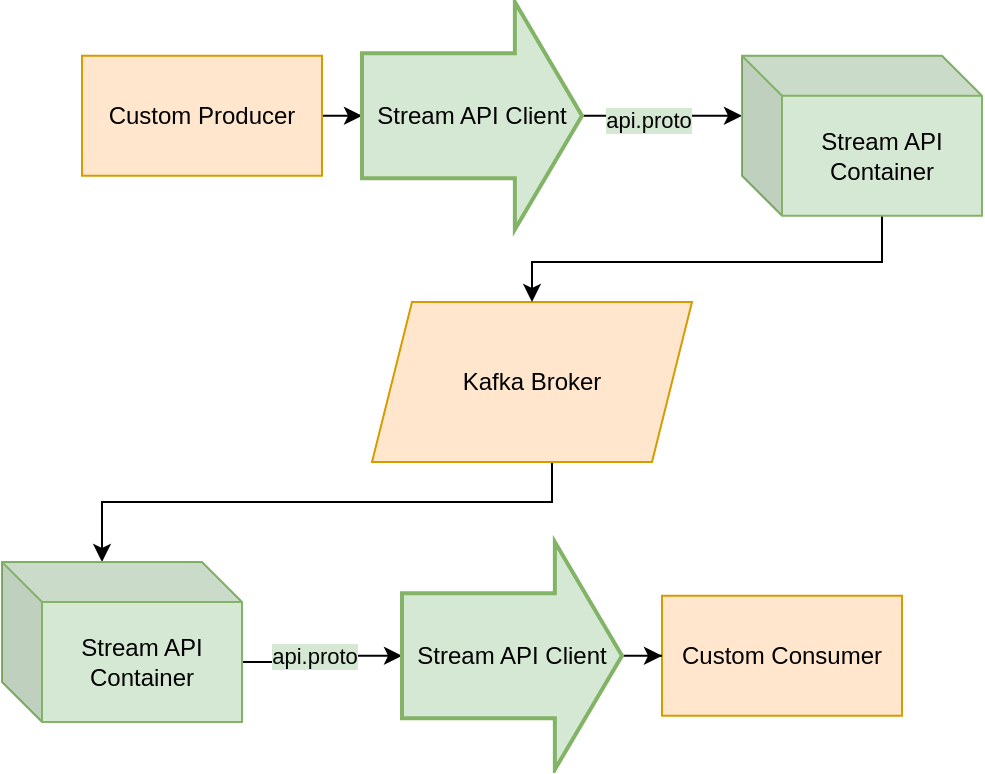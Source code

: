 <mxfile version="24.5.3" type="device">
  <diagram name="Page-1" id="y8giEutc8jcGOrclO3tf">
    <mxGraphModel dx="1158" dy="635" grid="1" gridSize="10" guides="1" tooltips="1" connect="1" arrows="1" fold="1" page="1" pageScale="1" pageWidth="850" pageHeight="1100" math="0" shadow="0">
      <root>
        <mxCell id="0" />
        <mxCell id="1" parent="0" />
        <mxCell id="5Ov0BVwA9ShONvZtSIj1-40" style="edgeStyle=orthogonalEdgeStyle;rounded=0;orthogonalLoop=1;jettySize=auto;html=1;exitX=0.5;exitY=1;exitDx=0;exitDy=0;entryX=0;entryY=0;entryDx=50;entryDy=0;entryPerimeter=0;" edge="1" parent="1" target="5Ov0BVwA9ShONvZtSIj1-45">
          <mxGeometry relative="1" as="geometry">
            <mxPoint x="435" y="460" as="sourcePoint" />
            <mxPoint x="240" y="516.87" as="targetPoint" />
            <Array as="points">
              <mxPoint x="435" y="480" />
              <mxPoint x="210" y="480" />
            </Array>
          </mxGeometry>
        </mxCell>
        <mxCell id="5Ov0BVwA9ShONvZtSIj1-5" value="Kafka Broker" style="shape=parallelogram;perimeter=parallelogramPerimeter;whiteSpace=wrap;html=1;fixedSize=1;fillColor=#ffe6cc;strokeColor=#d79b00;" vertex="1" parent="1">
          <mxGeometry x="345" y="380" width="160" height="80" as="geometry" />
        </mxCell>
        <mxCell id="5Ov0BVwA9ShONvZtSIj1-21" value="Custom Consumer" style="whiteSpace=wrap;html=1;fillColor=#ffe6cc;strokeColor=#d79b00;" vertex="1" parent="1">
          <mxGeometry x="490" y="526.87" width="120" height="60" as="geometry" />
        </mxCell>
        <mxCell id="5Ov0BVwA9ShONvZtSIj1-34" value="" style="edgeStyle=orthogonalEdgeStyle;rounded=0;orthogonalLoop=1;jettySize=auto;html=1;entryX=0;entryY=0.5;entryDx=0;entryDy=0;entryPerimeter=0;" edge="1" parent="1" source="5Ov0BVwA9ShONvZtSIj1-19" target="5Ov0BVwA9ShONvZtSIj1-30">
          <mxGeometry relative="1" as="geometry">
            <mxPoint x="330" y="286.87" as="targetPoint" />
          </mxGeometry>
        </mxCell>
        <mxCell id="5Ov0BVwA9ShONvZtSIj1-19" value="Custom Producer" style="whiteSpace=wrap;html=1;fillColor=#ffe6cc;strokeColor=#d79b00;" vertex="1" parent="1">
          <mxGeometry x="200" y="256.87" width="120" height="60" as="geometry" />
        </mxCell>
        <mxCell id="5Ov0BVwA9ShONvZtSIj1-39" style="edgeStyle=orthogonalEdgeStyle;rounded=0;orthogonalLoop=1;jettySize=auto;html=1;entryX=0.5;entryY=0;entryDx=0;entryDy=0;exitX=0;exitY=0;exitDx=70;exitDy=80;exitPerimeter=0;" edge="1" parent="1" source="5Ov0BVwA9ShONvZtSIj1-43" target="5Ov0BVwA9ShONvZtSIj1-5">
          <mxGeometry relative="1" as="geometry">
            <mxPoint x="570" y="326.87" as="sourcePoint" />
            <Array as="points">
              <mxPoint x="600" y="360" />
              <mxPoint x="425" y="360" />
            </Array>
          </mxGeometry>
        </mxCell>
        <mxCell id="5Ov0BVwA9ShONvZtSIj1-11" value="" style="edgeStyle=orthogonalEdgeStyle;rounded=0;orthogonalLoop=1;jettySize=auto;html=1;entryX=0;entryY=0.5;entryDx=0;entryDy=0;entryPerimeter=0;exitX=0;exitY=0;exitDx=120;exitDy=50;exitPerimeter=0;" edge="1" parent="1" source="5Ov0BVwA9ShONvZtSIj1-45" target="5Ov0BVwA9ShONvZtSIj1-37">
          <mxGeometry relative="1" as="geometry">
            <mxPoint x="280" y="556.875" as="sourcePoint" />
            <mxPoint x="400" y="556.87" as="targetPoint" />
          </mxGeometry>
        </mxCell>
        <mxCell id="5Ov0BVwA9ShONvZtSIj1-15" value="api.proto" style="edgeLabel;html=1;align=center;verticalAlign=middle;resizable=0;points=[];labelBackgroundColor=#D5E8D4;" vertex="1" connectable="0" parent="5Ov0BVwA9ShONvZtSIj1-11">
          <mxGeometry x="0.298" relative="1" as="geometry">
            <mxPoint x="-15" as="offset" />
          </mxGeometry>
        </mxCell>
        <mxCell id="5Ov0BVwA9ShONvZtSIj1-35" value="" style="edgeStyle=orthogonalEdgeStyle;rounded=0;orthogonalLoop=1;jettySize=auto;html=1;entryX=0;entryY=0;entryDx=0;entryDy=30;entryPerimeter=0;" edge="1" parent="1" source="5Ov0BVwA9ShONvZtSIj1-30" target="5Ov0BVwA9ShONvZtSIj1-43">
          <mxGeometry relative="1" as="geometry">
            <mxPoint x="530" y="286.875" as="targetPoint" />
          </mxGeometry>
        </mxCell>
        <mxCell id="5Ov0BVwA9ShONvZtSIj1-36" value="api.proto" style="edgeLabel;html=1;align=center;verticalAlign=middle;resizable=0;points=[];labelBackgroundColor=#D5E8D4;" vertex="1" connectable="0" parent="5Ov0BVwA9ShONvZtSIj1-35">
          <mxGeometry x="-0.175" y="-2" relative="1" as="geometry">
            <mxPoint as="offset" />
          </mxGeometry>
        </mxCell>
        <mxCell id="5Ov0BVwA9ShONvZtSIj1-30" value="Stream API Client" style="verticalLabelPosition=middle;verticalAlign=middle;html=1;strokeWidth=2;shape=mxgraph.arrows2.arrow;dy=0.45;dx=33.57;notch=0;align=center;labelPosition=center;whiteSpace=wrap;fillColor=#d5e8d4;strokeColor=#82b366;" vertex="1" parent="1">
          <mxGeometry x="340" y="230" width="110" height="113.75" as="geometry" />
        </mxCell>
        <mxCell id="5Ov0BVwA9ShONvZtSIj1-38" value="" style="edgeStyle=orthogonalEdgeStyle;rounded=0;orthogonalLoop=1;jettySize=auto;html=1;" edge="1" parent="1" source="5Ov0BVwA9ShONvZtSIj1-37" target="5Ov0BVwA9ShONvZtSIj1-21">
          <mxGeometry relative="1" as="geometry" />
        </mxCell>
        <mxCell id="5Ov0BVwA9ShONvZtSIj1-37" value="Stream API Client" style="verticalLabelPosition=middle;verticalAlign=middle;html=1;strokeWidth=2;shape=mxgraph.arrows2.arrow;dy=0.45;dx=33.57;notch=0;align=center;labelPosition=center;whiteSpace=wrap;fillColor=#d5e8d4;strokeColor=#82b366;" vertex="1" parent="1">
          <mxGeometry x="360" y="500" width="110" height="113.75" as="geometry" />
        </mxCell>
        <mxCell id="5Ov0BVwA9ShONvZtSIj1-43" value="Stream API Container" style="shape=cube;whiteSpace=wrap;html=1;boundedLbl=1;backgroundOutline=1;darkOpacity=0.05;darkOpacity2=0.1;fillColor=#d5e8d4;strokeColor=#82b366;" vertex="1" parent="1">
          <mxGeometry x="530" y="256.87" width="120" height="80" as="geometry" />
        </mxCell>
        <mxCell id="5Ov0BVwA9ShONvZtSIj1-45" value="Stream API Container" style="shape=cube;whiteSpace=wrap;html=1;boundedLbl=1;backgroundOutline=1;darkOpacity=0.05;darkOpacity2=0.1;fillColor=#d5e8d4;strokeColor=#82b366;" vertex="1" parent="1">
          <mxGeometry x="160" y="510" width="120" height="80" as="geometry" />
        </mxCell>
      </root>
    </mxGraphModel>
  </diagram>
</mxfile>
